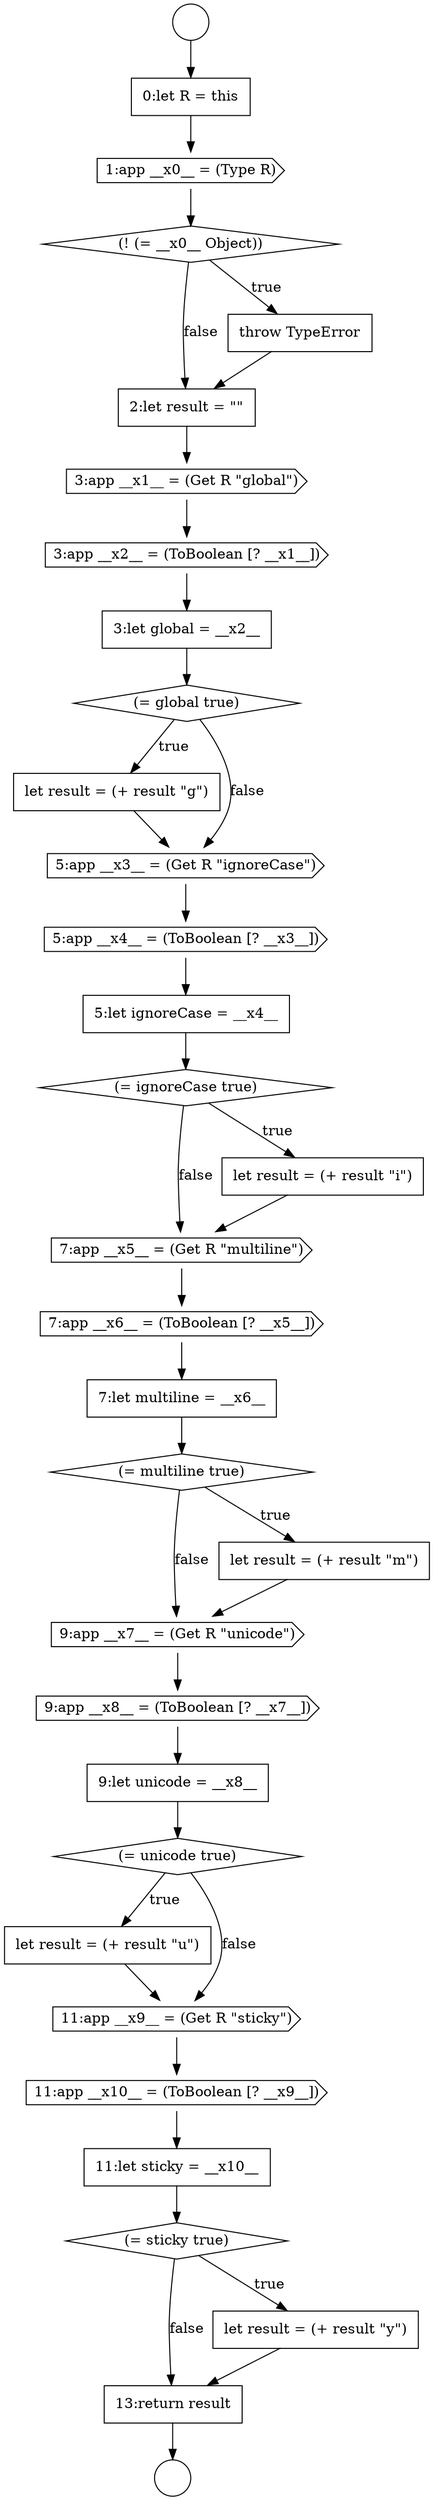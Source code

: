 digraph {
  node13494 [shape=cds, label=<<font color="black">5:app __x4__ = (ToBoolean [? __x3__])</font>> color="black" fillcolor="white" style=filled]
  node13498 [shape=cds, label=<<font color="black">7:app __x5__ = (Get R &quot;multiline&quot;)</font>> color="black" fillcolor="white" style=filled]
  node13507 [shape=none, margin=0, label=<<font color="black">
    <table border="0" cellborder="1" cellspacing="0" cellpadding="10">
      <tr><td align="left">let result = (+ result &quot;u&quot;)</td></tr>
    </table>
  </font>> color="black" fillcolor="white" style=filled]
  node13492 [shape=none, margin=0, label=<<font color="black">
    <table border="0" cellborder="1" cellspacing="0" cellpadding="10">
      <tr><td align="left">let result = (+ result &quot;g&quot;)</td></tr>
    </table>
  </font>> color="black" fillcolor="white" style=filled]
  node13481 [shape=circle label=" " color="black" fillcolor="white" style=filled]
  node13509 [shape=cds, label=<<font color="black">11:app __x10__ = (ToBoolean [? __x9__])</font>> color="black" fillcolor="white" style=filled]
  node13513 [shape=none, margin=0, label=<<font color="black">
    <table border="0" cellborder="1" cellspacing="0" cellpadding="10">
      <tr><td align="left">13:return result</td></tr>
    </table>
  </font>> color="black" fillcolor="white" style=filled]
  node13501 [shape=diamond, label=<<font color="black">(= multiline true)</font>> color="black" fillcolor="white" style=filled]
  node13488 [shape=cds, label=<<font color="black">3:app __x1__ = (Get R &quot;global&quot;)</font>> color="black" fillcolor="white" style=filled]
  node13484 [shape=cds, label=<<font color="black">1:app __x0__ = (Type R)</font>> color="black" fillcolor="white" style=filled]
  node13511 [shape=diamond, label=<<font color="black">(= sticky true)</font>> color="black" fillcolor="white" style=filled]
  node13489 [shape=cds, label=<<font color="black">3:app __x2__ = (ToBoolean [? __x1__])</font>> color="black" fillcolor="white" style=filled]
  node13506 [shape=diamond, label=<<font color="black">(= unicode true)</font>> color="black" fillcolor="white" style=filled]
  node13487 [shape=none, margin=0, label=<<font color="black">
    <table border="0" cellborder="1" cellspacing="0" cellpadding="10">
      <tr><td align="left">2:let result = &quot;&quot;</td></tr>
    </table>
  </font>> color="black" fillcolor="white" style=filled]
  node13504 [shape=cds, label=<<font color="black">9:app __x8__ = (ToBoolean [? __x7__])</font>> color="black" fillcolor="white" style=filled]
  node13495 [shape=none, margin=0, label=<<font color="black">
    <table border="0" cellborder="1" cellspacing="0" cellpadding="10">
      <tr><td align="left">5:let ignoreCase = __x4__</td></tr>
    </table>
  </font>> color="black" fillcolor="white" style=filled]
  node13512 [shape=none, margin=0, label=<<font color="black">
    <table border="0" cellborder="1" cellspacing="0" cellpadding="10">
      <tr><td align="left">let result = (+ result &quot;y&quot;)</td></tr>
    </table>
  </font>> color="black" fillcolor="white" style=filled]
  node13483 [shape=none, margin=0, label=<<font color="black">
    <table border="0" cellborder="1" cellspacing="0" cellpadding="10">
      <tr><td align="left">0:let R = this</td></tr>
    </table>
  </font>> color="black" fillcolor="white" style=filled]
  node13500 [shape=none, margin=0, label=<<font color="black">
    <table border="0" cellborder="1" cellspacing="0" cellpadding="10">
      <tr><td align="left">7:let multiline = __x6__</td></tr>
    </table>
  </font>> color="black" fillcolor="white" style=filled]
  node13490 [shape=none, margin=0, label=<<font color="black">
    <table border="0" cellborder="1" cellspacing="0" cellpadding="10">
      <tr><td align="left">3:let global = __x2__</td></tr>
    </table>
  </font>> color="black" fillcolor="white" style=filled]
  node13482 [shape=circle label=" " color="black" fillcolor="white" style=filled]
  node13497 [shape=none, margin=0, label=<<font color="black">
    <table border="0" cellborder="1" cellspacing="0" cellpadding="10">
      <tr><td align="left">let result = (+ result &quot;i&quot;)</td></tr>
    </table>
  </font>> color="black" fillcolor="white" style=filled]
  node13503 [shape=cds, label=<<font color="black">9:app __x7__ = (Get R &quot;unicode&quot;)</font>> color="black" fillcolor="white" style=filled]
  node13499 [shape=cds, label=<<font color="black">7:app __x6__ = (ToBoolean [? __x5__])</font>> color="black" fillcolor="white" style=filled]
  node13486 [shape=none, margin=0, label=<<font color="black">
    <table border="0" cellborder="1" cellspacing="0" cellpadding="10">
      <tr><td align="left">throw TypeError</td></tr>
    </table>
  </font>> color="black" fillcolor="white" style=filled]
  node13491 [shape=diamond, label=<<font color="black">(= global true)</font>> color="black" fillcolor="white" style=filled]
  node13508 [shape=cds, label=<<font color="black">11:app __x9__ = (Get R &quot;sticky&quot;)</font>> color="black" fillcolor="white" style=filled]
  node13496 [shape=diamond, label=<<font color="black">(= ignoreCase true)</font>> color="black" fillcolor="white" style=filled]
  node13485 [shape=diamond, label=<<font color="black">(! (= __x0__ Object))</font>> color="black" fillcolor="white" style=filled]
  node13502 [shape=none, margin=0, label=<<font color="black">
    <table border="0" cellborder="1" cellspacing="0" cellpadding="10">
      <tr><td align="left">let result = (+ result &quot;m&quot;)</td></tr>
    </table>
  </font>> color="black" fillcolor="white" style=filled]
  node13505 [shape=none, margin=0, label=<<font color="black">
    <table border="0" cellborder="1" cellspacing="0" cellpadding="10">
      <tr><td align="left">9:let unicode = __x8__</td></tr>
    </table>
  </font>> color="black" fillcolor="white" style=filled]
  node13493 [shape=cds, label=<<font color="black">5:app __x3__ = (Get R &quot;ignoreCase&quot;)</font>> color="black" fillcolor="white" style=filled]
  node13510 [shape=none, margin=0, label=<<font color="black">
    <table border="0" cellborder="1" cellspacing="0" cellpadding="10">
      <tr><td align="left">11:let sticky = __x10__</td></tr>
    </table>
  </font>> color="black" fillcolor="white" style=filled]
  node13510 -> node13511 [ color="black"]
  node13483 -> node13484 [ color="black"]
  node13501 -> node13502 [label=<<font color="black">true</font>> color="black"]
  node13501 -> node13503 [label=<<font color="black">false</font>> color="black"]
  node13494 -> node13495 [ color="black"]
  node13502 -> node13503 [ color="black"]
  node13507 -> node13508 [ color="black"]
  node13490 -> node13491 [ color="black"]
  node13495 -> node13496 [ color="black"]
  node13484 -> node13485 [ color="black"]
  node13512 -> node13513 [ color="black"]
  node13500 -> node13501 [ color="black"]
  node13492 -> node13493 [ color="black"]
  node13488 -> node13489 [ color="black"]
  node13511 -> node13512 [label=<<font color="black">true</font>> color="black"]
  node13511 -> node13513 [label=<<font color="black">false</font>> color="black"]
  node13481 -> node13483 [ color="black"]
  node13493 -> node13494 [ color="black"]
  node13489 -> node13490 [ color="black"]
  node13487 -> node13488 [ color="black"]
  node13496 -> node13497 [label=<<font color="black">true</font>> color="black"]
  node13496 -> node13498 [label=<<font color="black">false</font>> color="black"]
  node13509 -> node13510 [ color="black"]
  node13486 -> node13487 [ color="black"]
  node13513 -> node13482 [ color="black"]
  node13498 -> node13499 [ color="black"]
  node13485 -> node13486 [label=<<font color="black">true</font>> color="black"]
  node13485 -> node13487 [label=<<font color="black">false</font>> color="black"]
  node13504 -> node13505 [ color="black"]
  node13491 -> node13492 [label=<<font color="black">true</font>> color="black"]
  node13491 -> node13493 [label=<<font color="black">false</font>> color="black"]
  node13499 -> node13500 [ color="black"]
  node13497 -> node13498 [ color="black"]
  node13508 -> node13509 [ color="black"]
  node13505 -> node13506 [ color="black"]
  node13503 -> node13504 [ color="black"]
  node13506 -> node13507 [label=<<font color="black">true</font>> color="black"]
  node13506 -> node13508 [label=<<font color="black">false</font>> color="black"]
}
